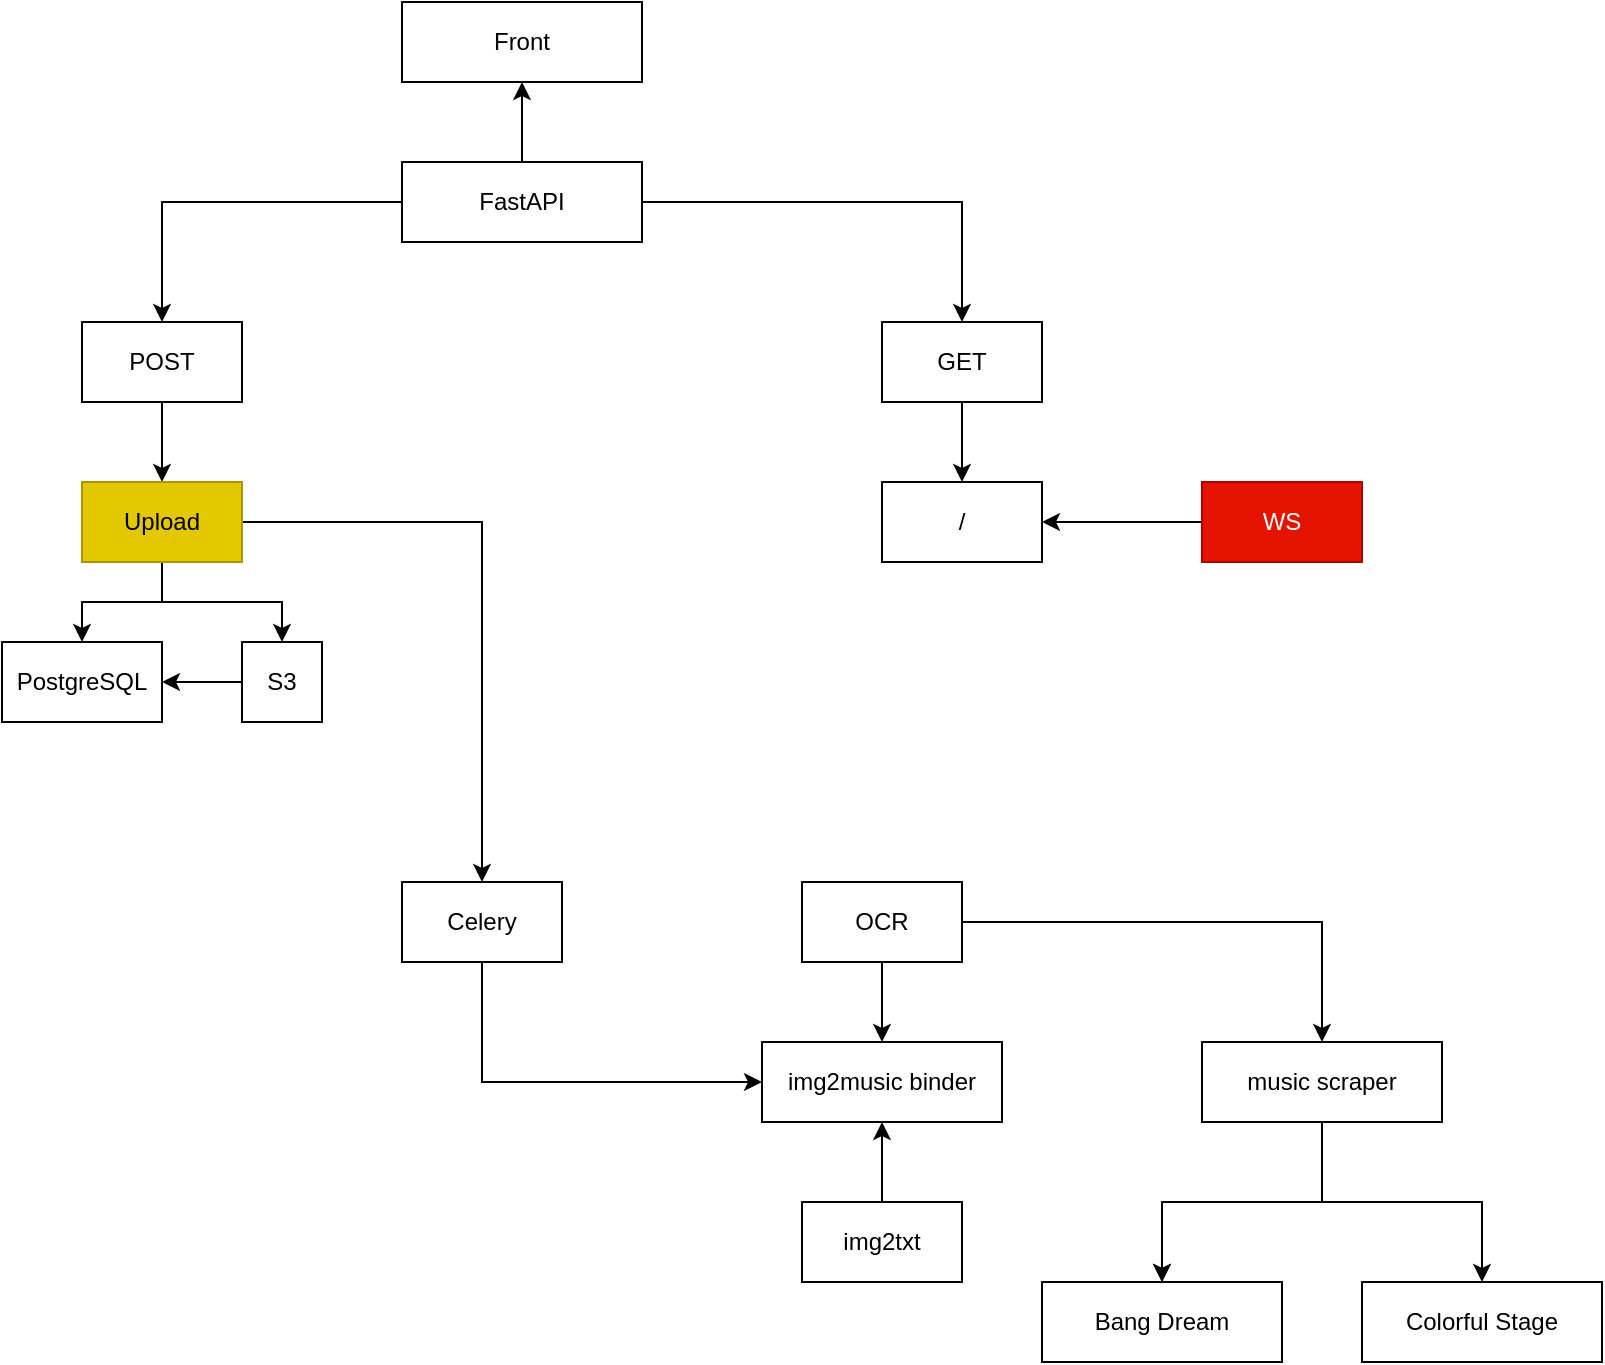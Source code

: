 <mxfile version="26.0.4">
  <diagram name="Page-1" id="qW0B-3OZ1i4sycYyhk4Y">
    <mxGraphModel dx="1382" dy="838" grid="1" gridSize="10" guides="1" tooltips="1" connect="1" arrows="1" fold="1" page="1" pageScale="1" pageWidth="850" pageHeight="1100" math="0" shadow="0">
      <root>
        <mxCell id="0" />
        <mxCell id="1" parent="0" />
        <mxCell id="eFZ4g7K6SB1RnTYdbp6J-3" style="edgeStyle=orthogonalEdgeStyle;rounded=0;orthogonalLoop=1;jettySize=auto;html=1;" edge="1" parent="1" source="eFZ4g7K6SB1RnTYdbp6J-1" target="eFZ4g7K6SB1RnTYdbp6J-2">
          <mxGeometry relative="1" as="geometry" />
        </mxCell>
        <mxCell id="eFZ4g7K6SB1RnTYdbp6J-12" style="edgeStyle=orthogonalEdgeStyle;rounded=0;orthogonalLoop=1;jettySize=auto;html=1;" edge="1" parent="1" source="eFZ4g7K6SB1RnTYdbp6J-1" target="eFZ4g7K6SB1RnTYdbp6J-10">
          <mxGeometry relative="1" as="geometry" />
        </mxCell>
        <mxCell id="eFZ4g7K6SB1RnTYdbp6J-37" value="" style="edgeStyle=orthogonalEdgeStyle;rounded=0;orthogonalLoop=1;jettySize=auto;html=1;" edge="1" parent="1" source="eFZ4g7K6SB1RnTYdbp6J-1" target="eFZ4g7K6SB1RnTYdbp6J-36">
          <mxGeometry relative="1" as="geometry" />
        </mxCell>
        <mxCell id="eFZ4g7K6SB1RnTYdbp6J-1" value="FastAPI" style="rounded=0;whiteSpace=wrap;html=1;" vertex="1" parent="1">
          <mxGeometry x="240" y="240" width="120" height="40" as="geometry" />
        </mxCell>
        <mxCell id="eFZ4g7K6SB1RnTYdbp6J-2" value="Front" style="rounded=0;whiteSpace=wrap;html=1;" vertex="1" parent="1">
          <mxGeometry x="240" y="160" width="120" height="40" as="geometry" />
        </mxCell>
        <mxCell id="eFZ4g7K6SB1RnTYdbp6J-34" style="edgeStyle=orthogonalEdgeStyle;rounded=0;orthogonalLoop=1;jettySize=auto;html=1;" edge="1" parent="1" source="eFZ4g7K6SB1RnTYdbp6J-4" target="eFZ4g7K6SB1RnTYdbp6J-27">
          <mxGeometry relative="1" as="geometry">
            <Array as="points">
              <mxPoint x="280" y="700" />
            </Array>
          </mxGeometry>
        </mxCell>
        <mxCell id="eFZ4g7K6SB1RnTYdbp6J-4" value="Celery" style="rounded=0;whiteSpace=wrap;html=1;" vertex="1" parent="1">
          <mxGeometry x="240" y="600" width="80" height="40" as="geometry" />
        </mxCell>
        <mxCell id="eFZ4g7K6SB1RnTYdbp6J-5" value="PostgreSQL" style="rounded=0;whiteSpace=wrap;html=1;" vertex="1" parent="1">
          <mxGeometry x="40" y="480" width="80" height="40" as="geometry" />
        </mxCell>
        <mxCell id="eFZ4g7K6SB1RnTYdbp6J-18" style="edgeStyle=orthogonalEdgeStyle;rounded=0;orthogonalLoop=1;jettySize=auto;html=1;" edge="1" parent="1" source="eFZ4g7K6SB1RnTYdbp6J-7" target="eFZ4g7K6SB1RnTYdbp6J-5">
          <mxGeometry relative="1" as="geometry" />
        </mxCell>
        <mxCell id="eFZ4g7K6SB1RnTYdbp6J-7" value="S3" style="rounded=0;whiteSpace=wrap;html=1;" vertex="1" parent="1">
          <mxGeometry x="160" y="480" width="40" height="40" as="geometry" />
        </mxCell>
        <mxCell id="eFZ4g7K6SB1RnTYdbp6J-15" value="" style="edgeStyle=orthogonalEdgeStyle;rounded=0;orthogonalLoop=1;jettySize=auto;html=1;" edge="1" parent="1" source="eFZ4g7K6SB1RnTYdbp6J-10" target="eFZ4g7K6SB1RnTYdbp6J-14">
          <mxGeometry relative="1" as="geometry" />
        </mxCell>
        <mxCell id="eFZ4g7K6SB1RnTYdbp6J-10" value="POST" style="whiteSpace=wrap;html=1;rounded=0;" vertex="1" parent="1">
          <mxGeometry x="80" y="320" width="80" height="40" as="geometry" />
        </mxCell>
        <mxCell id="eFZ4g7K6SB1RnTYdbp6J-17" style="edgeStyle=orthogonalEdgeStyle;rounded=0;orthogonalLoop=1;jettySize=auto;html=1;" edge="1" parent="1" source="eFZ4g7K6SB1RnTYdbp6J-14" target="eFZ4g7K6SB1RnTYdbp6J-5">
          <mxGeometry relative="1" as="geometry" />
        </mxCell>
        <mxCell id="eFZ4g7K6SB1RnTYdbp6J-19" style="edgeStyle=orthogonalEdgeStyle;rounded=0;orthogonalLoop=1;jettySize=auto;html=1;" edge="1" parent="1" source="eFZ4g7K6SB1RnTYdbp6J-14" target="eFZ4g7K6SB1RnTYdbp6J-7">
          <mxGeometry relative="1" as="geometry" />
        </mxCell>
        <mxCell id="eFZ4g7K6SB1RnTYdbp6J-33" style="edgeStyle=orthogonalEdgeStyle;rounded=0;orthogonalLoop=1;jettySize=auto;html=1;" edge="1" parent="1" source="eFZ4g7K6SB1RnTYdbp6J-14" target="eFZ4g7K6SB1RnTYdbp6J-4">
          <mxGeometry relative="1" as="geometry" />
        </mxCell>
        <mxCell id="eFZ4g7K6SB1RnTYdbp6J-14" value="Upload" style="whiteSpace=wrap;html=1;rounded=0;fillColor=#e3c800;fontColor=#000000;strokeColor=#B09500;" vertex="1" parent="1">
          <mxGeometry x="80" y="400" width="80" height="40" as="geometry" />
        </mxCell>
        <mxCell id="eFZ4g7K6SB1RnTYdbp6J-28" value="" style="edgeStyle=orthogonalEdgeStyle;rounded=0;orthogonalLoop=1;jettySize=auto;html=1;" edge="1" parent="1" source="eFZ4g7K6SB1RnTYdbp6J-21" target="eFZ4g7K6SB1RnTYdbp6J-27">
          <mxGeometry relative="1" as="geometry" />
        </mxCell>
        <mxCell id="eFZ4g7K6SB1RnTYdbp6J-45" value="" style="edgeStyle=orthogonalEdgeStyle;rounded=0;orthogonalLoop=1;jettySize=auto;html=1;" edge="1" parent="1" source="eFZ4g7K6SB1RnTYdbp6J-21" target="eFZ4g7K6SB1RnTYdbp6J-44">
          <mxGeometry relative="1" as="geometry" />
        </mxCell>
        <mxCell id="eFZ4g7K6SB1RnTYdbp6J-21" value="OCR" style="rounded=0;whiteSpace=wrap;html=1;" vertex="1" parent="1">
          <mxGeometry x="440" y="600" width="80" height="40" as="geometry" />
        </mxCell>
        <mxCell id="eFZ4g7K6SB1RnTYdbp6J-32" style="edgeStyle=orthogonalEdgeStyle;rounded=0;orthogonalLoop=1;jettySize=auto;html=1;" edge="1" parent="1" source="eFZ4g7K6SB1RnTYdbp6J-25" target="eFZ4g7K6SB1RnTYdbp6J-27">
          <mxGeometry relative="1" as="geometry" />
        </mxCell>
        <mxCell id="eFZ4g7K6SB1RnTYdbp6J-25" value="img2txt" style="whiteSpace=wrap;html=1;rounded=0;" vertex="1" parent="1">
          <mxGeometry x="440" y="760" width="80" height="40" as="geometry" />
        </mxCell>
        <mxCell id="eFZ4g7K6SB1RnTYdbp6J-27" value="img2music binder" style="whiteSpace=wrap;html=1;rounded=0;" vertex="1" parent="1">
          <mxGeometry x="420" y="680" width="120" height="40" as="geometry" />
        </mxCell>
        <mxCell id="eFZ4g7K6SB1RnTYdbp6J-39" value="" style="edgeStyle=orthogonalEdgeStyle;rounded=0;orthogonalLoop=1;jettySize=auto;html=1;" edge="1" parent="1" source="eFZ4g7K6SB1RnTYdbp6J-36" target="eFZ4g7K6SB1RnTYdbp6J-38">
          <mxGeometry relative="1" as="geometry" />
        </mxCell>
        <mxCell id="eFZ4g7K6SB1RnTYdbp6J-36" value="GET" style="whiteSpace=wrap;html=1;rounded=0;" vertex="1" parent="1">
          <mxGeometry x="480" y="320" width="80" height="40" as="geometry" />
        </mxCell>
        <mxCell id="eFZ4g7K6SB1RnTYdbp6J-38" value="/" style="whiteSpace=wrap;html=1;rounded=0;" vertex="1" parent="1">
          <mxGeometry x="480" y="400" width="80" height="40" as="geometry" />
        </mxCell>
        <mxCell id="eFZ4g7K6SB1RnTYdbp6J-42" style="edgeStyle=orthogonalEdgeStyle;rounded=0;orthogonalLoop=1;jettySize=auto;html=1;" edge="1" parent="1" source="eFZ4g7K6SB1RnTYdbp6J-41" target="eFZ4g7K6SB1RnTYdbp6J-38">
          <mxGeometry relative="1" as="geometry" />
        </mxCell>
        <mxCell id="eFZ4g7K6SB1RnTYdbp6J-41" value="WS" style="whiteSpace=wrap;html=1;rounded=0;fillColor=#e51400;fontColor=#ffffff;strokeColor=#B20000;" vertex="1" parent="1">
          <mxGeometry x="640" y="400" width="80" height="40" as="geometry" />
        </mxCell>
        <mxCell id="eFZ4g7K6SB1RnTYdbp6J-47" value="" style="edgeStyle=orthogonalEdgeStyle;rounded=0;orthogonalLoop=1;jettySize=auto;html=1;" edge="1" parent="1" source="eFZ4g7K6SB1RnTYdbp6J-44" target="eFZ4g7K6SB1RnTYdbp6J-46">
          <mxGeometry relative="1" as="geometry" />
        </mxCell>
        <mxCell id="eFZ4g7K6SB1RnTYdbp6J-48" value="" style="edgeStyle=orthogonalEdgeStyle;rounded=0;orthogonalLoop=1;jettySize=auto;html=1;" edge="1" parent="1" source="eFZ4g7K6SB1RnTYdbp6J-44" target="eFZ4g7K6SB1RnTYdbp6J-46">
          <mxGeometry relative="1" as="geometry" />
        </mxCell>
        <mxCell id="eFZ4g7K6SB1RnTYdbp6J-50" value="" style="edgeStyle=orthogonalEdgeStyle;rounded=0;orthogonalLoop=1;jettySize=auto;html=1;" edge="1" parent="1" source="eFZ4g7K6SB1RnTYdbp6J-44" target="eFZ4g7K6SB1RnTYdbp6J-49">
          <mxGeometry relative="1" as="geometry" />
        </mxCell>
        <mxCell id="eFZ4g7K6SB1RnTYdbp6J-44" value="music scraper" style="whiteSpace=wrap;html=1;rounded=0;" vertex="1" parent="1">
          <mxGeometry x="640" y="680" width="120" height="40" as="geometry" />
        </mxCell>
        <mxCell id="eFZ4g7K6SB1RnTYdbp6J-46" value="Bang Dream" style="whiteSpace=wrap;html=1;rounded=0;" vertex="1" parent="1">
          <mxGeometry x="560" y="800" width="120" height="40" as="geometry" />
        </mxCell>
        <mxCell id="eFZ4g7K6SB1RnTYdbp6J-49" value="Colorful Stage" style="whiteSpace=wrap;html=1;rounded=0;" vertex="1" parent="1">
          <mxGeometry x="720" y="800" width="120" height="40" as="geometry" />
        </mxCell>
      </root>
    </mxGraphModel>
  </diagram>
</mxfile>

